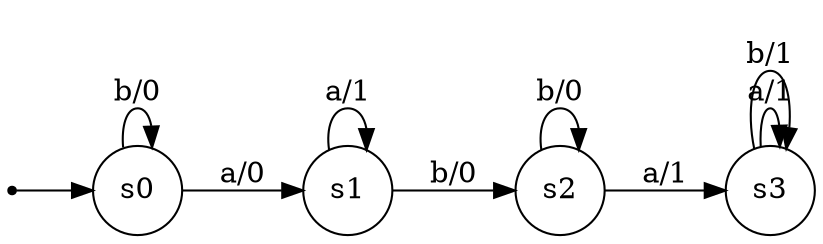 digraph Automaton {
    node [shape=point] INIT;
    node [shape=circle];
    rankdir = LR;
    INIT -> s0;
    s0 -> s0 [label="b/0"];
    s0 -> s1 [label="a/0"];
    s1 -> s1 [label="a/1"];
    s1 -> s2 [label="b/0"];
    s2 -> s3 [label="a/1"];
    s2 -> s2 [label="b/0"];
    s3 -> s3 [label="a/1"];
    s3 -> s3 [label="b/1"];
}
